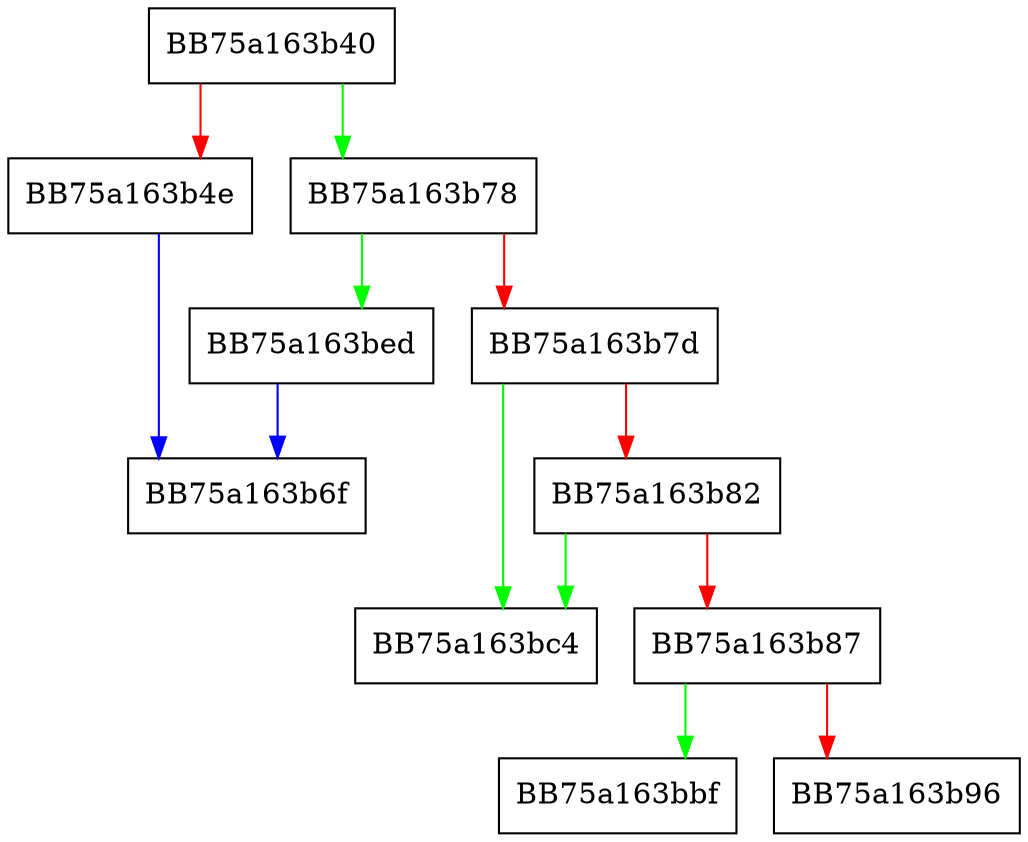 digraph mainposition {
  node [shape="box"];
  graph [splines=ortho];
  BB75a163b40 -> BB75a163b78 [color="green"];
  BB75a163b40 -> BB75a163b4e [color="red"];
  BB75a163b4e -> BB75a163b6f [color="blue"];
  BB75a163b78 -> BB75a163bed [color="green"];
  BB75a163b78 -> BB75a163b7d [color="red"];
  BB75a163b7d -> BB75a163bc4 [color="green"];
  BB75a163b7d -> BB75a163b82 [color="red"];
  BB75a163b82 -> BB75a163bc4 [color="green"];
  BB75a163b82 -> BB75a163b87 [color="red"];
  BB75a163b87 -> BB75a163bbf [color="green"];
  BB75a163b87 -> BB75a163b96 [color="red"];
  BB75a163bed -> BB75a163b6f [color="blue"];
}